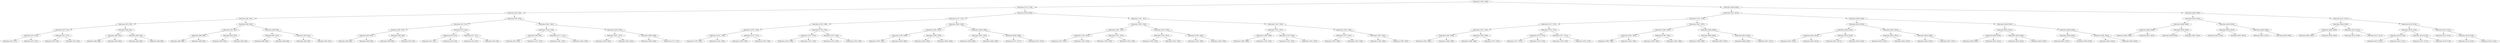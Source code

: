 digraph G{
1393221273 [label="Node{data=[7963, 7963]}"]
1393221273 -> 1098553525
1098553525 [label="Node{data=[2728, 2728]}"]
1098553525 -> 2073117334
2073117334 [label="Node{data=[903, 903]}"]
2073117334 -> 740123199
740123199 [label="Node{data=[887, 887]}"]
740123199 -> 702975795
702975795 [label="Node{data=[879, 879]}"]
702975795 -> 1011615114
1011615114 [label="Node{data=[875, 875]}"]
1011615114 -> 1303934311
1303934311 [label="Node{data=[873, 873]}"]
1303934311 -> 175368821
175368821 [label="Node{data=[872, 872]}"]
1303934311 -> 401699615
401699615 [label="Node{data=[874, 874]}"]
1011615114 -> 1271747646
1271747646 [label="Node{data=[877, 877]}"]
1271747646 -> 1162875757
1162875757 [label="Node{data=[876, 876]}"]
1271747646 -> 1348827632
1348827632 [label="Node{data=[878, 878]}"]
702975795 -> 1276154216
1276154216 [label="Node{data=[883, 883]}"]
1276154216 -> 1843220592
1843220592 [label="Node{data=[881, 881]}"]
1843220592 -> 684981725
684981725 [label="Node{data=[880, 880]}"]
1843220592 -> 1392683982
1392683982 [label="Node{data=[882, 882]}"]
1276154216 -> 458353431
458353431 [label="Node{data=[885, 885]}"]
458353431 -> 470316765
470316765 [label="Node{data=[884, 884]}"]
458353431 -> 729959828
729959828 [label="Node{data=[886, 886]}"]
740123199 -> 1838731249
1838731249 [label="Node{data=[895, 895]}"]
1838731249 -> 2038798342
2038798342 [label="Node{data=[891, 891]}"]
2038798342 -> 652523381
652523381 [label="Node{data=[889, 889]}"]
652523381 -> 523477200
523477200 [label="Node{data=[888, 888]}"]
652523381 -> 880743296
880743296 [label="Node{data=[890, 890]}"]
2038798342 -> 1634728097
1634728097 [label="Node{data=[893, 893]}"]
1634728097 -> 1655944422
1655944422 [label="Node{data=[892, 892]}"]
1634728097 -> 1619311936
1619311936 [label="Node{data=[894, 894]}"]
1838731249 -> 749425091
749425091 [label="Node{data=[899, 899]}"]
749425091 -> 840896007
840896007 [label="Node{data=[897, 897]}"]
840896007 -> 1299486758
1299486758 [label="Node{data=[896, 896]}"]
840896007 -> 148849269
148849269 [label="Node{data=[898, 898]}"]
749425091 -> 2123120612
2123120612 [label="Node{data=[901, 901]}"]
2123120612 -> 875133188
875133188 [label="Node{data=[900, 900]}"]
2123120612 -> 1567973903
1567973903 [label="Node{data=[902, 902]}"]
2073117334 -> 801857342
801857342 [label="Node{data=[919, 919]}"]
801857342 -> 807872060
807872060 [label="Node{data=[911, 911]}"]
807872060 -> 1337563237
1337563237 [label="Node{data=[907, 907]}"]
1337563237 -> 967503495
967503495 [label="Node{data=[905, 905]}"]
967503495 -> 1282241571
1282241571 [label="Node{data=[904, 904]}"]
967503495 -> 1165147476
1165147476 [label="Node{data=[906, 906]}"]
1337563237 -> 1183543087
1183543087 [label="Node{data=[909, 909]}"]
1183543087 -> 674983855
674983855 [label="Node{data=[908, 908]}"]
1183543087 -> 256953063
256953063 [label="Node{data=[910, 910]}"]
807872060 -> 1603821124
1603821124 [label="Node{data=[915, 915]}"]
1603821124 -> 1115136143
1115136143 [label="Node{data=[913, 913]}"]
1115136143 -> 834857337
834857337 [label="Node{data=[912, 912]}"]
1115136143 -> 952900180
952900180 [label="Node{data=[914, 914]}"]
1603821124 -> 633014647
633014647 [label="Node{data=[917, 917]}"]
633014647 -> 1521985175
1521985175 [label="Node{data=[916, 916]}"]
633014647 -> 2081949081
2081949081 [label="Node{data=[918, 918]}"]
801857342 -> 610184948
610184948 [label="Node{data=[2361, 2361]}"]
610184948 -> 1498672057
1498672057 [label="Node{data=[1539, 1539]}"]
1498672057 -> 1043819802
1043819802 [label="Node{data=[963, 963]}"]
1043819802 -> 46109576
46109576 [label="Node{data=[955, 955]}"]
1043819802 -> 1397204005
1397204005 [label="Node{data=[1022, 1022]}"]
1498672057 -> 353338327
353338327 [label="Node{data=[2117, 2117]}"]
353338327 -> 282420177
282420177 [label="Node{data=[1981, 1981]}"]
353338327 -> 1854439824
1854439824 [label="Node{data=[2344, 2344]}"]
610184948 -> 8419048
8419048 [label="Node{data=[2663, 2663]}"]
8419048 -> 1777880084
1777880084 [label="Node{data=[2627, 2627]}"]
1777880084 -> 1376284945
1376284945 [label="Node{data=[2382, 2382]}"]
1777880084 -> 2015817409
2015817409 [label="Node{data=[2643, 2643]}"]
8419048 -> 2073223195
2073223195 [label="Node{data=[2699, 2699]}"]
2073223195 -> 1344375697
1344375697 [label="Node{data=[2694, 2694]}"]
2073223195 -> 1093724285
1093724285 [label="Node{data=[2722, 2722]}"]
1098553525 -> 237983356
237983356 [label="Node{data=[6398, 6398]}"]
237983356 -> 1657929114
1657929114 [label="Node{data=[2797, 2797]}"]
1657929114 -> 1047564114
1047564114 [label="Node{data=[2789, 2789]}"]
1047564114 -> 2026236897
2026236897 [label="Node{data=[2785, 2785]}"]
2026236897 -> 204328499
204328499 [label="Node{data=[2783, 2783]}"]
204328499 -> 1644027649
1644027649 [label="Node{data=[2769, 2769]}"]
204328499 -> 1540216435
1540216435 [label="Node{data=[2784, 2784]}"]
2026236897 -> 201372680
201372680 [label="Node{data=[2787, 2787]}"]
201372680 -> 1849602029
1849602029 [label="Node{data=[2786, 2786]}"]
201372680 -> 1630822652
1630822652 [label="Node{data=[2788, 2788]}"]
1047564114 -> 1426017511
1426017511 [label="Node{data=[2793, 2793]}"]
1426017511 -> 1574310532
1574310532 [label="Node{data=[2791, 2791]}"]
1574310532 -> 1183616788
1183616788 [label="Node{data=[2790, 2790]}"]
1574310532 -> 83698873
83698873 [label="Node{data=[2792, 2792]}"]
1426017511 -> 718002357
718002357 [label="Node{data=[2795, 2795]}"]
718002357 -> 1206168922
1206168922 [label="Node{data=[2794, 2794]}"]
718002357 -> 1706196637
1706196637 [label="Node{data=[2796, 2796]}"]
1657929114 -> 134698622
134698622 [label="Node{data=[2805, 2805]}"]
134698622 -> 2088581563
2088581563 [label="Node{data=[2801, 2801]}"]
2088581563 -> 512873747
512873747 [label="Node{data=[2799, 2799]}"]
512873747 -> 1755387594
1755387594 [label="Node{data=[2798, 2798]}"]
512873747 -> 1520900358
1520900358 [label="Node{data=[2800, 2800]}"]
2088581563 -> 1325548296
1325548296 [label="Node{data=[2803, 2803]}"]
1325548296 -> 1596669622
1596669622 [label="Node{data=[2802, 2802]}"]
1325548296 -> 1071408351
1071408351 [label="Node{data=[2804, 2804]}"]
134698622 -> 1573991691
1573991691 [label="Node{data=[2809, 2809]}"]
1573991691 -> 9844666
9844666 [label="Node{data=[2807, 2807]}"]
9844666 -> 105805712
105805712 [label="Node{data=[2806, 2806]}"]
9844666 -> 1525154074
1525154074 [label="Node{data=[2808, 2808]}"]
1573991691 -> 247795233
247795233 [label="Node{data=[6369, 6369]}"]
247795233 -> 1071633316
1071633316 [label="Node{data=[3377, 3377]}"]
247795233 -> 1255719224
1255719224 [label="Node{data=[6373, 6373]}"]
237983356 -> 1352858024
1352858024 [label="Node{data=[7947, 7947]}"]
1352858024 -> 1991266715
1991266715 [label="Node{data=[7939, 7939]}"]
1991266715 -> 934538778
934538778 [label="Node{data=[7935, 7935]}"]
934538778 -> 1005467861
1005467861 [label="Node{data=[7933, 7933]}"]
1005467861 -> 2085026233
2085026233 [label="Node{data=[7932, 7932]}"]
1005467861 -> 143541027
143541027 [label="Node{data=[7934, 7934]}"]
934538778 -> 551923478
551923478 [label="Node{data=[7937, 7937]}"]
551923478 -> 1778848591
1778848591 [label="Node{data=[7936, 7936]}"]
551923478 -> 566736007
566736007 [label="Node{data=[7938, 7938]}"]
1991266715 -> 1537895623
1537895623 [label="Node{data=[7943, 7943]}"]
1537895623 -> 1446700475
1446700475 [label="Node{data=[7941, 7941]}"]
1446700475 -> 74783064
74783064 [label="Node{data=[7940, 7940]}"]
1446700475 -> 411756253
411756253 [label="Node{data=[7942, 7942]}"]
1537895623 -> 273579359
273579359 [label="Node{data=[7945, 7945]}"]
273579359 -> 299390416
299390416 [label="Node{data=[7944, 7944]}"]
273579359 -> 1028333930
1028333930 [label="Node{data=[7946, 7946]}"]
1352858024 -> 1924695056
1924695056 [label="Node{data=[7955, 7955]}"]
1924695056 -> 293583773
293583773 [label="Node{data=[7951, 7951]}"]
293583773 -> 1113197239
1113197239 [label="Node{data=[7949, 7949]}"]
1113197239 -> 654189543
654189543 [label="Node{data=[7948, 7948]}"]
1113197239 -> 273726252
273726252 [label="Node{data=[7950, 7950]}"]
293583773 -> 2090813928
2090813928 [label="Node{data=[7953, 7953]}"]
2090813928 -> 1854077822
1854077822 [label="Node{data=[7952, 7952]}"]
2090813928 -> 968100946
968100946 [label="Node{data=[7954, 7954]}"]
1924695056 -> 749226387
749226387 [label="Node{data=[7959, 7959]}"]
749226387 -> 721327591
721327591 [label="Node{data=[7957, 7957]}"]
721327591 -> 1407111885
1407111885 [label="Node{data=[7956, 7956]}"]
721327591 -> 1242661496
1242661496 [label="Node{data=[7958, 7958]}"]
749226387 -> 614182520
614182520 [label="Node{data=[7961, 7961]}"]
614182520 -> 2056537761
2056537761 [label="Node{data=[7960, 7960]}"]
614182520 -> 1610197892
1610197892 [label="Node{data=[7962, 7962]}"]
1393221273 -> 431878209
431878209 [label="Node{data=[8044, 8044]}"]
431878209 -> 1613522272
1613522272 [label="Node{data=[8012, 8012]}"]
1613522272 -> 953521802
953521802 [label="Node{data=[7979, 7979]}"]
953521802 -> 711110559
711110559 [label="Node{data=[7971, 7971]}"]
711110559 -> 1546354026
1546354026 [label="Node{data=[7967, 7967]}"]
1546354026 -> 1605305578
1605305578 [label="Node{data=[7965, 7965]}"]
1605305578 -> 1272621139
1272621139 [label="Node{data=[7964, 7964]}"]
1605305578 -> 1954277600
1954277600 [label="Node{data=[7966, 7966]}"]
1546354026 -> 1933318952
1933318952 [label="Node{data=[7969, 7969]}"]
1933318952 -> 1418971633
1418971633 [label="Node{data=[7968, 7968]}"]
1933318952 -> 1251306240
1251306240 [label="Node{data=[7970, 7970]}"]
711110559 -> 1635952218
1635952218 [label="Node{data=[7975, 7975]}"]
1635952218 -> 1928594457
1928594457 [label="Node{data=[7973, 7973]}"]
1928594457 -> 954374135
954374135 [label="Node{data=[7972, 7972]}"]
1928594457 -> 1498293888
1498293888 [label="Node{data=[7974, 7974]}"]
1635952218 -> 755694469
755694469 [label="Node{data=[7977, 7977]}"]
755694469 -> 2131551985
2131551985 [label="Node{data=[7976, 7976]}"]
755694469 -> 1409125320
1409125320 [label="Node{data=[7978, 7978]}"]
953521802 -> 2066734353
2066734353 [label="Node{data=[7987, 7987]}"]
2066734353 -> 25413410
25413410 [label="Node{data=[7983, 7983]}"]
25413410 -> 421560973
421560973 [label="Node{data=[7981, 7981]}"]
421560973 -> 641526186
641526186 [label="Node{data=[7980, 7980]}"]
421560973 -> 595488553
595488553 [label="Node{data=[7982, 7982]}"]
25413410 -> 1012598451
1012598451 [label="Node{data=[7985, 7985]}"]
1012598451 -> 561172319
561172319 [label="Node{data=[7984, 7984]}"]
1012598451 -> 1614943074
1614943074 [label="Node{data=[7986, 7986]}"]
2066734353 -> 815083364
815083364 [label="Node{data=[8008, 8008]}"]
815083364 -> 1419762011
1419762011 [label="Node{data=[8006, 8006]}"]
1419762011 -> 1671490720
1671490720 [label="Node{data=[7988, 7988]}"]
1419762011 -> 327760565
327760565 [label="Node{data=[8007, 8007]}"]
815083364 -> 184469935
184469935 [label="Node{data=[8010, 8010]}"]
184469935 -> 536976554
536976554 [label="Node{data=[8009, 8009]}"]
184469935 -> 1151377894
1151377894 [label="Node{data=[8011, 8011]}"]
1613522272 -> 505837397
505837397 [label="Node{data=[8028, 8028]}"]
505837397 -> 1651078799
1651078799 [label="Node{data=[8020, 8020]}"]
1651078799 -> 1310802596
1310802596 [label="Node{data=[8016, 8016]}"]
1310802596 -> 256865559
256865559 [label="Node{data=[8014, 8014]}"]
256865559 -> 587081588
587081588 [label="Node{data=[8013, 8013]}"]
256865559 -> 193650858
193650858 [label="Node{data=[8015, 8015]}"]
1310802596 -> 1341830941
1341830941 [label="Node{data=[8018, 8018]}"]
1341830941 -> 1005163576
1005163576 [label="Node{data=[8017, 8017]}"]
1341830941 -> 1753203126
1753203126 [label="Node{data=[8019, 8019]}"]
1651078799 -> 883745699
883745699 [label="Node{data=[8024, 8024]}"]
883745699 -> 779413620
779413620 [label="Node{data=[8022, 8022]}"]
779413620 -> 1506537942
1506537942 [label="Node{data=[8021, 8021]}"]
779413620 -> 1336928552
1336928552 [label="Node{data=[8023, 8023]}"]
883745699 -> 483244677
483244677 [label="Node{data=[8026, 8026]}"]
483244677 -> 359908896
359908896 [label="Node{data=[8025, 8025]}"]
483244677 -> 330354713
330354713 [label="Node{data=[8027, 8027]}"]
505837397 -> 602316270
602316270 [label="Node{data=[8036, 8036]}"]
602316270 -> 1385038469
1385038469 [label="Node{data=[8032, 8032]}"]
1385038469 -> 1506253874
1506253874 [label="Node{data=[8030, 8030]}"]
1506253874 -> 1281535755
1281535755 [label="Node{data=[8029, 8029]}"]
1506253874 -> 1543258756
1543258756 [label="Node{data=[8031, 8031]}"]
1385038469 -> 2042947924
2042947924 [label="Node{data=[8034, 8034]}"]
2042947924 -> 470273106
470273106 [label="Node{data=[8033, 8033]}"]
2042947924 -> 1162097198
1162097198 [label="Node{data=[8035, 8035]}"]
602316270 -> 2090180704
2090180704 [label="Node{data=[8040, 8040]}"]
2090180704 -> 574978287
574978287 [label="Node{data=[8038, 8038]}"]
574978287 -> 8541609
8541609 [label="Node{data=[8037, 8037]}"]
574978287 -> 1689502421
1689502421 [label="Node{data=[8039, 8039]}"]
2090180704 -> 896854147
896854147 [label="Node{data=[8042, 8042]}"]
896854147 -> 1014987970
1014987970 [label="Node{data=[8041, 8041]}"]
896854147 -> 776096249
776096249 [label="Node{data=[8043, 8043]}"]
431878209 -> 1419608974
1419608974 [label="Node{data=[8060, 8060]}"]
1419608974 -> 1186941294
1186941294 [label="Node{data=[8052, 8052]}"]
1186941294 -> 31568919
31568919 [label="Node{data=[8048, 8048]}"]
31568919 -> 1037051987
1037051987 [label="Node{data=[8046, 8046]}"]
1037051987 -> 99175828
99175828 [label="Node{data=[8045, 8045]}"]
1037051987 -> 966885502
966885502 [label="Node{data=[8047, 8047]}"]
31568919 -> 896326225
896326225 [label="Node{data=[8050, 8050]}"]
896326225 -> 163773983
163773983 [label="Node{data=[8049, 8049]}"]
896326225 -> 1174968158
1174968158 [label="Node{data=[8051, 8051]}"]
1186941294 -> 1931431313
1931431313 [label="Node{data=[8056, 8056]}"]
1931431313 -> 552779761
552779761 [label="Node{data=[8054, 8054]}"]
552779761 -> 1054777334
1054777334 [label="Node{data=[8053, 8053]}"]
552779761 -> 1013865748
1013865748 [label="Node{data=[8055, 8055]}"]
1931431313 -> 890567885
890567885 [label="Node{data=[8058, 8058]}"]
890567885 -> 2937001
2937001 [label="Node{data=[8057, 8057]}"]
890567885 -> 1246219893
1246219893 [label="Node{data=[8059, 8059]}"]
1419608974 -> 68136148
68136148 [label="Node{data=[8122, 8122]}"]
68136148 -> 384813580
384813580 [label="Node{data=[8064, 8064]}"]
384813580 -> 1889597920
1889597920 [label="Node{data=[8062, 8062]}"]
1889597920 -> 73446887
73446887 [label="Node{data=[8061, 8061]}"]
1889597920 -> 2104545459
2104545459 [label="Node{data=[8063, 8063]}"]
384813580 -> 363317947
363317947 [label="Node{data=[8120, 8120]}"]
363317947 -> 1648320022
1648320022 [label="Node{data=[8119, 8119]}"]
363317947 -> 1676738619
1676738619 [label="Node{data=[8121, 8121]}"]
68136148 -> 419406270
419406270 [label="Node{data=[8130, 8130]}"]
419406270 -> 858145288
858145288 [label="Node{data=[8126, 8126]}"]
858145288 -> 737240468
737240468 [label="Node{data=[8124, 8124]}"]
737240468 -> 1080707081
1080707081 [label="Node{data=[8123, 8123]}"]
737240468 -> 629007339
629007339 [label="Node{data=[8125, 8125]}"]
858145288 -> 608879438
608879438 [label="Node{data=[8128, 8128]}"]
608879438 -> 70766486
70766486 [label="Node{data=[8127, 8127]}"]
608879438 -> 370140441
370140441 [label="Node{data=[8129, 8129]}"]
419406270 -> 1546075784
1546075784 [label="Node{data=[8132, 8132]}"]
1546075784 -> 780523249
780523249 [label="Node{data=[8131, 8131]}"]
1546075784 -> 343209928
343209928 [label="Node{data=[8134, 8134]}"]
343209928 -> 2101018482
2101018482 [label="Node{data=[8133, 8133]}"]
343209928 -> 411852067
411852067 [label="Node{data=[8135, 8135]}"]
}